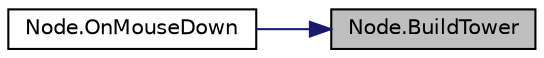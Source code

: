 digraph "Node.BuildTower"
{
 // LATEX_PDF_SIZE
  edge [fontname="Helvetica",fontsize="10",labelfontname="Helvetica",labelfontsize="10"];
  node [fontname="Helvetica",fontsize="10",shape=record];
  rankdir="RL";
  Node1 [label="Node.BuildTower",height=0.2,width=0.4,color="black", fillcolor="grey75", style="filled", fontcolor="black",tooltip="Функция для постройки башни на поле игры"];
  Node1 -> Node2 [dir="back",color="midnightblue",fontsize="10",style="solid",fontname="Helvetica"];
  Node2 [label="Node.OnMouseDown",height=0.2,width=0.4,color="black", fillcolor="white", style="filled",URL="$class_node.html#a19932b50442315b328e96987ea7cdbe1",tooltip=" "];
}
